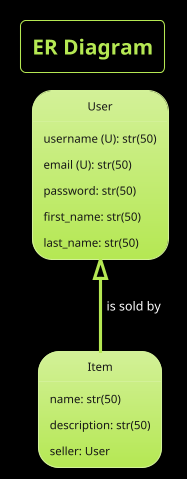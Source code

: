 @startuml 1

    !theme hacker
    skinparam BackgroundColor black
    title "ER Diagram"

    object User {
        username (U): str(50)
        email (U): str(50)
        password: str(50)
        first_name: str(50)
        last_name: str(50)
    }

    object Item {
        name: str(50)
        description: str(50)
        seller: User
    }

    User <|-- Item : is sold by

@enduml

@startuml 2

    !theme hacker
    skinparam BackgroundColor black
    title "Sequence Diagram"

    actor User
    participant urls
    participant users.urls
    participant users.views.post
    database "User DB"

    == post /users ==
    User             ->  urls             : post /users
    urls             ->  users.urls       : post /
    users.urls       ->  users.views.post : post /
    users.views.post ->  "User DB"        : INSERT
    users.views.post <-- "User DB"        : SUCCESS
    User             <-- users.views.post : 201 Created
@enduml

@startuml 3

    !theme hacker
    skinparam BackgroundColor black
    title "Sequence Diagram"

    actor User
    participant urls
    participant auths.urls
    participant auths.views.post
    database Session

    == post /auths ==
    User             ->  urls             : post /auths
    urls             ->  auths.urls       : post /
    auths.urls       ->  auths.views.post : post /
    auths.views.post ->  Session          : INSERT
    auths.views.post <-- Session          : SUCCESS
    User             <-- auths.views.post : 200 OK
@enduml

@startuml 4

    !theme hacker
    skinparam BackgroundColor black
    title "Sequence Diagram"

    actor User
    participant urls
    participant items.urls
    participant items.views.post
    database Item

    == post /items ==
    User             ->  urls             : post /items
    urls             ->  items.urls       : post /
    items.urls       ->  items.views.post : post /
    items.views.post ->  Item             : INSERT
    items.views.post <-- Item             : SUCCESS
    User             <-- items.views.post : 200 OK
@enduml